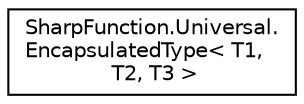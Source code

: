 digraph "Graphical Class Hierarchy"
{
 // LATEX_PDF_SIZE
  edge [fontname="Helvetica",fontsize="10",labelfontname="Helvetica",labelfontsize="10"];
  node [fontname="Helvetica",fontsize="10",shape=record];
  rankdir="LR";
  Node0 [label="SharpFunction.Universal.\lEncapsulatedType\< T1,\l T2, T3 \>",height=0.2,width=0.4,color="black", fillcolor="white", style="filled",URL="$class_sharp_function_1_1_universal_1_1_encapsulated_type.html",tooltip="Represents encapsulator to store more than one type inside a single type param"];
}
